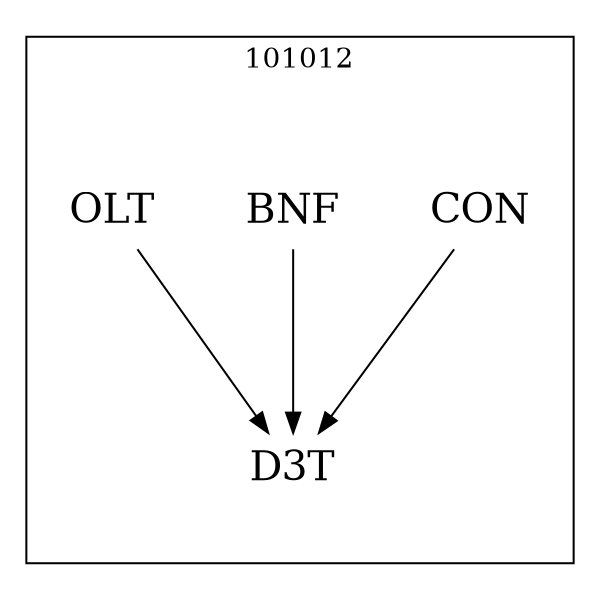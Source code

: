 strict digraph DAGS {
	size = "4,4!" ; ratio ="fill"; subgraph cluster_0{
			labeldoc = "t";
			label = "101012";node	[label= CON, shape = plaintext, fontsize=20] CON;node	[label= BNF, shape = plaintext, fontsize=20] BNF;node	[label= D3T, shape = plaintext, fontsize=20] D3T;node	[label= OLT, shape = plaintext, fontsize=20] OLT;
CON->D3T;
BNF->D3T;
OLT->D3T;
	}}